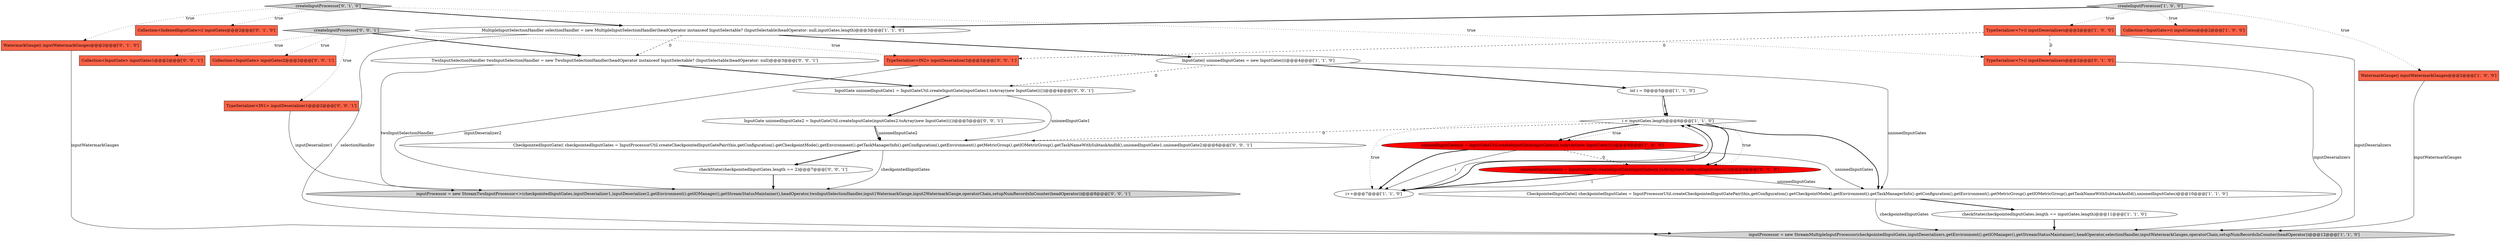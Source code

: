 digraph {
21 [style = filled, label = "TypeSerializer<IN1> inputDeserializer1@@@2@@@['0', '0', '1']", fillcolor = tomato, shape = box image = "AAA0AAABBB3BBB"];
4 [style = filled, label = "TypeSerializer<?>(( inputDeserializers@@@2@@@['1', '0', '0']", fillcolor = tomato, shape = box image = "AAA1AAABBB1BBB"];
13 [style = filled, label = "unionedInputGates(i( = InputGateUtil.createInputGate(inputGates(i(.toArray(new IndexedInputGate(((())@@@8@@@['0', '1', '0']", fillcolor = red, shape = ellipse image = "AAA1AAABBB2BBB"];
18 [style = filled, label = "inputProcessor = new StreamTwoInputProcessor<>(checkpointedInputGates,inputDeserializer1,inputDeserializer2,getEnvironment().getIOManager(),getStreamStatusMaintainer(),headOperator,twoInputSelectionHandler,input1WatermarkGauge,input2WatermarkGauge,operatorChain,setupNumRecordsInCounter(headOperator))@@@8@@@['0', '0', '1']", fillcolor = lightgray, shape = ellipse image = "AAA0AAABBB3BBB"];
16 [style = filled, label = "WatermarkGauge(( inputWatermarkGauges@@@2@@@['0', '1', '0']", fillcolor = tomato, shape = box image = "AAA0AAABBB2BBB"];
3 [style = filled, label = "i++@@@7@@@['1', '1', '0']", fillcolor = white, shape = ellipse image = "AAA0AAABBB1BBB"];
1 [style = filled, label = "Collection<InputGate>(( inputGates@@@2@@@['1', '0', '0']", fillcolor = tomato, shape = box image = "AAA0AAABBB1BBB"];
5 [style = filled, label = "CheckpointedInputGate(( checkpointedInputGates = InputProcessorUtil.createCheckpointedInputGatePair(this,getConfiguration().getCheckpointMode(),getEnvironment().getTaskManagerInfo().getConfiguration(),getEnvironment().getMetricGroup().getIOMetricGroup(),getTaskNameWithSubtaskAndId(),unionedInputGates)@@@10@@@['1', '1', '0']", fillcolor = white, shape = ellipse image = "AAA0AAABBB1BBB"];
8 [style = filled, label = "i < inputGates.length@@@6@@@['1', '1', '0']", fillcolor = white, shape = diamond image = "AAA0AAABBB1BBB"];
7 [style = filled, label = "createInputProcessor['1', '0', '0']", fillcolor = lightgray, shape = diamond image = "AAA0AAABBB1BBB"];
17 [style = filled, label = "TypeSerializer<?>(( inputDeserializers@@@2@@@['0', '1', '0']", fillcolor = tomato, shape = box image = "AAA1AAABBB2BBB"];
2 [style = filled, label = "unionedInputGates(i( = InputGateUtil.createInputGate(inputGates(i(.toArray(new InputGate(((())@@@8@@@['1', '0', '0']", fillcolor = red, shape = ellipse image = "AAA1AAABBB1BBB"];
22 [style = filled, label = "createInputProcessor['0', '0', '1']", fillcolor = lightgray, shape = diamond image = "AAA0AAABBB3BBB"];
28 [style = filled, label = "InputGate unionedInputGate1 = InputGateUtil.createInputGate(inputGates1.toArray(new InputGate(((())@@@4@@@['0', '0', '1']", fillcolor = white, shape = ellipse image = "AAA0AAABBB3BBB"];
0 [style = filled, label = "WatermarkGauge(( inputWatermarkGauges@@@2@@@['1', '0', '0']", fillcolor = tomato, shape = box image = "AAA0AAABBB1BBB"];
12 [style = filled, label = "MultipleInputSelectionHandler selectionHandler = new MultipleInputSelectionHandler(headOperator instanceof InputSelectable? (InputSelectable)headOperator: null,inputGates.length)@@@3@@@['1', '1', '0']", fillcolor = white, shape = ellipse image = "AAA0AAABBB1BBB"];
9 [style = filled, label = "InputGate(( unionedInputGates = new InputGate((((@@@4@@@['1', '1', '0']", fillcolor = white, shape = ellipse image = "AAA0AAABBB1BBB"];
26 [style = filled, label = "Collection<InputGate> inputGates1@@@2@@@['0', '0', '1']", fillcolor = tomato, shape = box image = "AAA0AAABBB3BBB"];
14 [style = filled, label = "createInputProcessor['0', '1', '0']", fillcolor = lightgray, shape = diamond image = "AAA0AAABBB2BBB"];
20 [style = filled, label = "checkState(checkpointedInputGates.length == 2)@@@7@@@['0', '0', '1']", fillcolor = white, shape = ellipse image = "AAA0AAABBB3BBB"];
23 [style = filled, label = "TwoInputSelectionHandler twoInputSelectionHandler = new TwoInputSelectionHandler(headOperator instanceof InputSelectable? (InputSelectable)headOperator: null)@@@3@@@['0', '0', '1']", fillcolor = white, shape = ellipse image = "AAA0AAABBB3BBB"];
11 [style = filled, label = "int i = 0@@@5@@@['1', '1', '0']", fillcolor = white, shape = ellipse image = "AAA0AAABBB1BBB"];
10 [style = filled, label = "inputProcessor = new StreamMultipleInputProcessor(checkpointedInputGates,inputDeserializers,getEnvironment().getIOManager(),getStreamStatusMaintainer(),headOperator,selectionHandler,inputWatermarkGauges,operatorChain,setupNumRecordsInCounter(headOperator))@@@12@@@['1', '1', '0']", fillcolor = lightgray, shape = ellipse image = "AAA0AAABBB1BBB"];
19 [style = filled, label = "InputGate unionedInputGate2 = InputGateUtil.createInputGate(inputGates2.toArray(new InputGate(((())@@@5@@@['0', '0', '1']", fillcolor = white, shape = ellipse image = "AAA0AAABBB3BBB"];
15 [style = filled, label = "Collection<IndexedInputGate>(( inputGates@@@2@@@['0', '1', '0']", fillcolor = tomato, shape = box image = "AAA0AAABBB2BBB"];
24 [style = filled, label = "Collection<InputGate> inputGates2@@@2@@@['0', '0', '1']", fillcolor = tomato, shape = box image = "AAA0AAABBB3BBB"];
27 [style = filled, label = "TypeSerializer<IN2> inputDeserializer2@@@2@@@['0', '0', '1']", fillcolor = tomato, shape = box image = "AAA0AAABBB3BBB"];
6 [style = filled, label = "checkState(checkpointedInputGates.length == inputGates.length)@@@11@@@['1', '1', '0']", fillcolor = white, shape = ellipse image = "AAA0AAABBB1BBB"];
25 [style = filled, label = "CheckpointedInputGate(( checkpointedInputGates = InputProcessorUtil.createCheckpointedInputGatePair(this,getConfiguration().getCheckpointMode(),getEnvironment().getTaskManagerInfo().getConfiguration(),getEnvironment().getMetricGroup().getIOMetricGroup(),getTaskNameWithSubtaskAndId(),unionedInputGate1,unionedInputGate2)@@@6@@@['0', '0', '1']", fillcolor = white, shape = ellipse image = "AAA0AAABBB3BBB"];
22->21 [style = dotted, label="true"];
13->3 [style = solid, label="i"];
21->18 [style = solid, label="inputDeserializer1"];
12->23 [style = dashed, label="0"];
9->11 [style = bold, label=""];
9->5 [style = solid, label="unionedInputGates"];
28->25 [style = solid, label="unionedInputGate1"];
4->17 [style = dashed, label="0"];
7->12 [style = bold, label=""];
27->18 [style = solid, label="inputDeserializer2"];
8->2 [style = dotted, label="true"];
3->8 [style = solid, label="i"];
4->10 [style = solid, label="inputDeserializers"];
2->3 [style = bold, label=""];
9->28 [style = dashed, label="0"];
23->18 [style = solid, label="twoInputSelectionHandler"];
12->10 [style = solid, label="selectionHandler"];
4->27 [style = dashed, label="0"];
5->10 [style = solid, label="checkpointedInputGates"];
16->10 [style = solid, label="inputWatermarkGauges"];
22->24 [style = dotted, label="true"];
7->0 [style = dotted, label="true"];
12->9 [style = bold, label=""];
22->23 [style = bold, label=""];
2->3 [style = solid, label="i"];
8->3 [style = dotted, label="true"];
19->25 [style = bold, label=""];
13->5 [style = solid, label="unionedInputGates"];
23->28 [style = bold, label=""];
25->18 [style = solid, label="checkpointedInputGates"];
20->18 [style = bold, label=""];
14->17 [style = dotted, label="true"];
14->16 [style = dotted, label="true"];
14->15 [style = dotted, label="true"];
25->20 [style = bold, label=""];
2->5 [style = solid, label="unionedInputGates"];
5->6 [style = bold, label=""];
8->5 [style = bold, label=""];
8->2 [style = bold, label=""];
13->3 [style = bold, label=""];
22->26 [style = dotted, label="true"];
2->13 [style = dashed, label="0"];
11->8 [style = solid, label="i"];
3->8 [style = bold, label=""];
6->10 [style = bold, label=""];
14->12 [style = bold, label=""];
0->10 [style = solid, label="inputWatermarkGauges"];
7->4 [style = dotted, label="true"];
22->27 [style = dotted, label="true"];
28->19 [style = bold, label=""];
17->10 [style = solid, label="inputDeserializers"];
19->25 [style = solid, label="unionedInputGate2"];
11->8 [style = bold, label=""];
8->25 [style = dashed, label="0"];
8->13 [style = dotted, label="true"];
7->1 [style = dotted, label="true"];
8->13 [style = bold, label=""];
}
